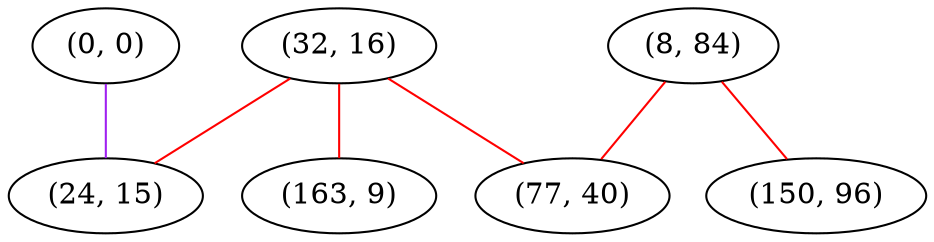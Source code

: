 graph "" {
"(0, 0)";
"(32, 16)";
"(24, 15)";
"(8, 84)";
"(163, 9)";
"(77, 40)";
"(150, 96)";
"(0, 0)" -- "(24, 15)"  [color=purple, key=0, weight=4];
"(32, 16)" -- "(163, 9)"  [color=red, key=0, weight=1];
"(32, 16)" -- "(77, 40)"  [color=red, key=0, weight=1];
"(32, 16)" -- "(24, 15)"  [color=red, key=0, weight=1];
"(8, 84)" -- "(150, 96)"  [color=red, key=0, weight=1];
"(8, 84)" -- "(77, 40)"  [color=red, key=0, weight=1];
}
